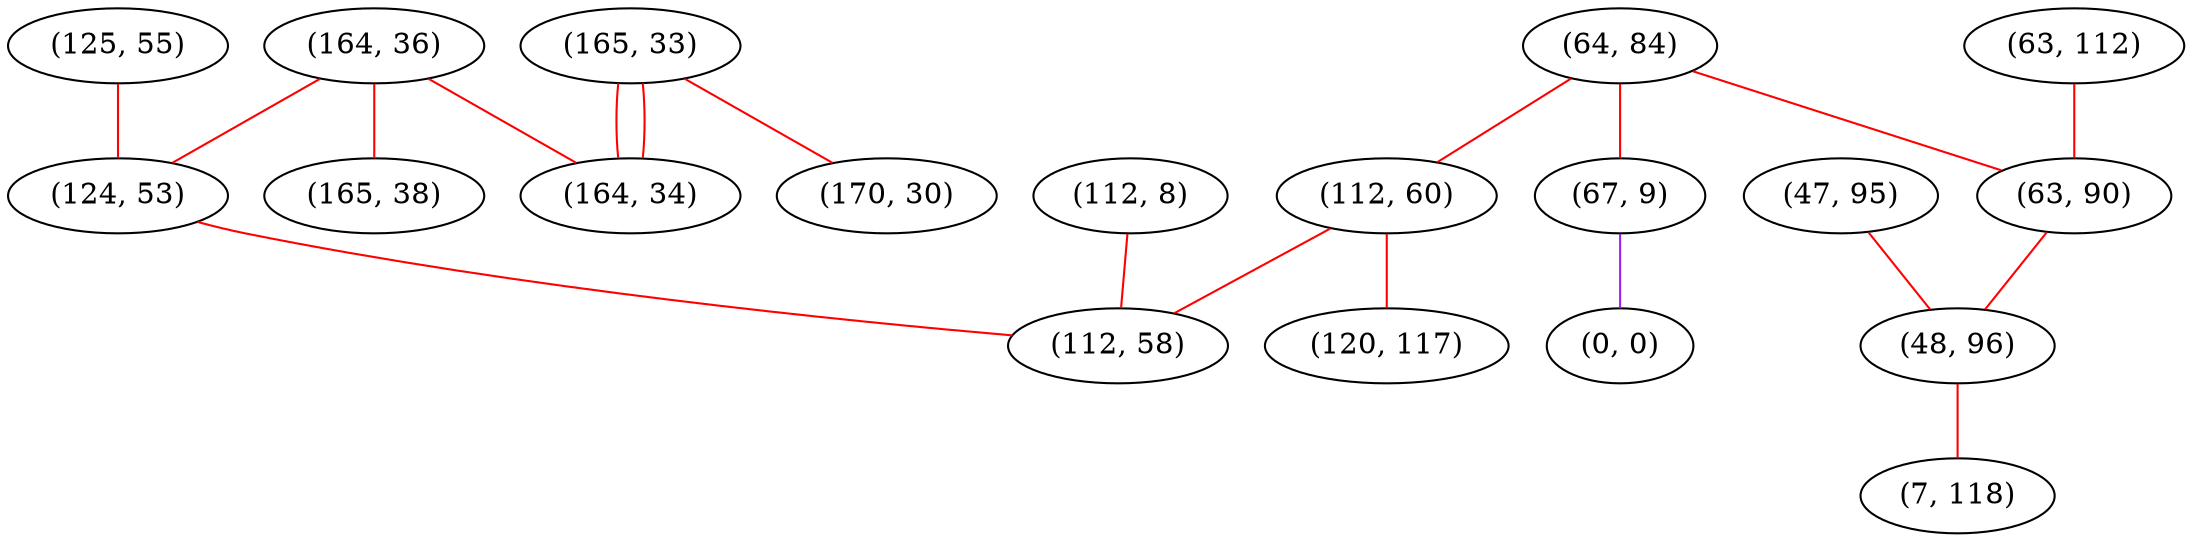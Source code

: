 graph "" {
"(164, 36)";
"(125, 55)";
"(64, 84)";
"(165, 38)";
"(67, 9)";
"(112, 8)";
"(63, 112)";
"(47, 95)";
"(63, 90)";
"(112, 60)";
"(124, 53)";
"(48, 96)";
"(112, 58)";
"(0, 0)";
"(165, 33)";
"(164, 34)";
"(7, 118)";
"(120, 117)";
"(170, 30)";
"(164, 36)" -- "(124, 53)"  [color=red, key=0, weight=1];
"(164, 36)" -- "(165, 38)"  [color=red, key=0, weight=1];
"(164, 36)" -- "(164, 34)"  [color=red, key=0, weight=1];
"(125, 55)" -- "(124, 53)"  [color=red, key=0, weight=1];
"(64, 84)" -- "(67, 9)"  [color=red, key=0, weight=1];
"(64, 84)" -- "(63, 90)"  [color=red, key=0, weight=1];
"(64, 84)" -- "(112, 60)"  [color=red, key=0, weight=1];
"(67, 9)" -- "(0, 0)"  [color=purple, key=0, weight=4];
"(112, 8)" -- "(112, 58)"  [color=red, key=0, weight=1];
"(63, 112)" -- "(63, 90)"  [color=red, key=0, weight=1];
"(47, 95)" -- "(48, 96)"  [color=red, key=0, weight=1];
"(63, 90)" -- "(48, 96)"  [color=red, key=0, weight=1];
"(112, 60)" -- "(120, 117)"  [color=red, key=0, weight=1];
"(112, 60)" -- "(112, 58)"  [color=red, key=0, weight=1];
"(124, 53)" -- "(112, 58)"  [color=red, key=0, weight=1];
"(48, 96)" -- "(7, 118)"  [color=red, key=0, weight=1];
"(165, 33)" -- "(164, 34)"  [color=red, key=0, weight=1];
"(165, 33)" -- "(164, 34)"  [color=red, key=1, weight=1];
"(165, 33)" -- "(170, 30)"  [color=red, key=0, weight=1];
}
